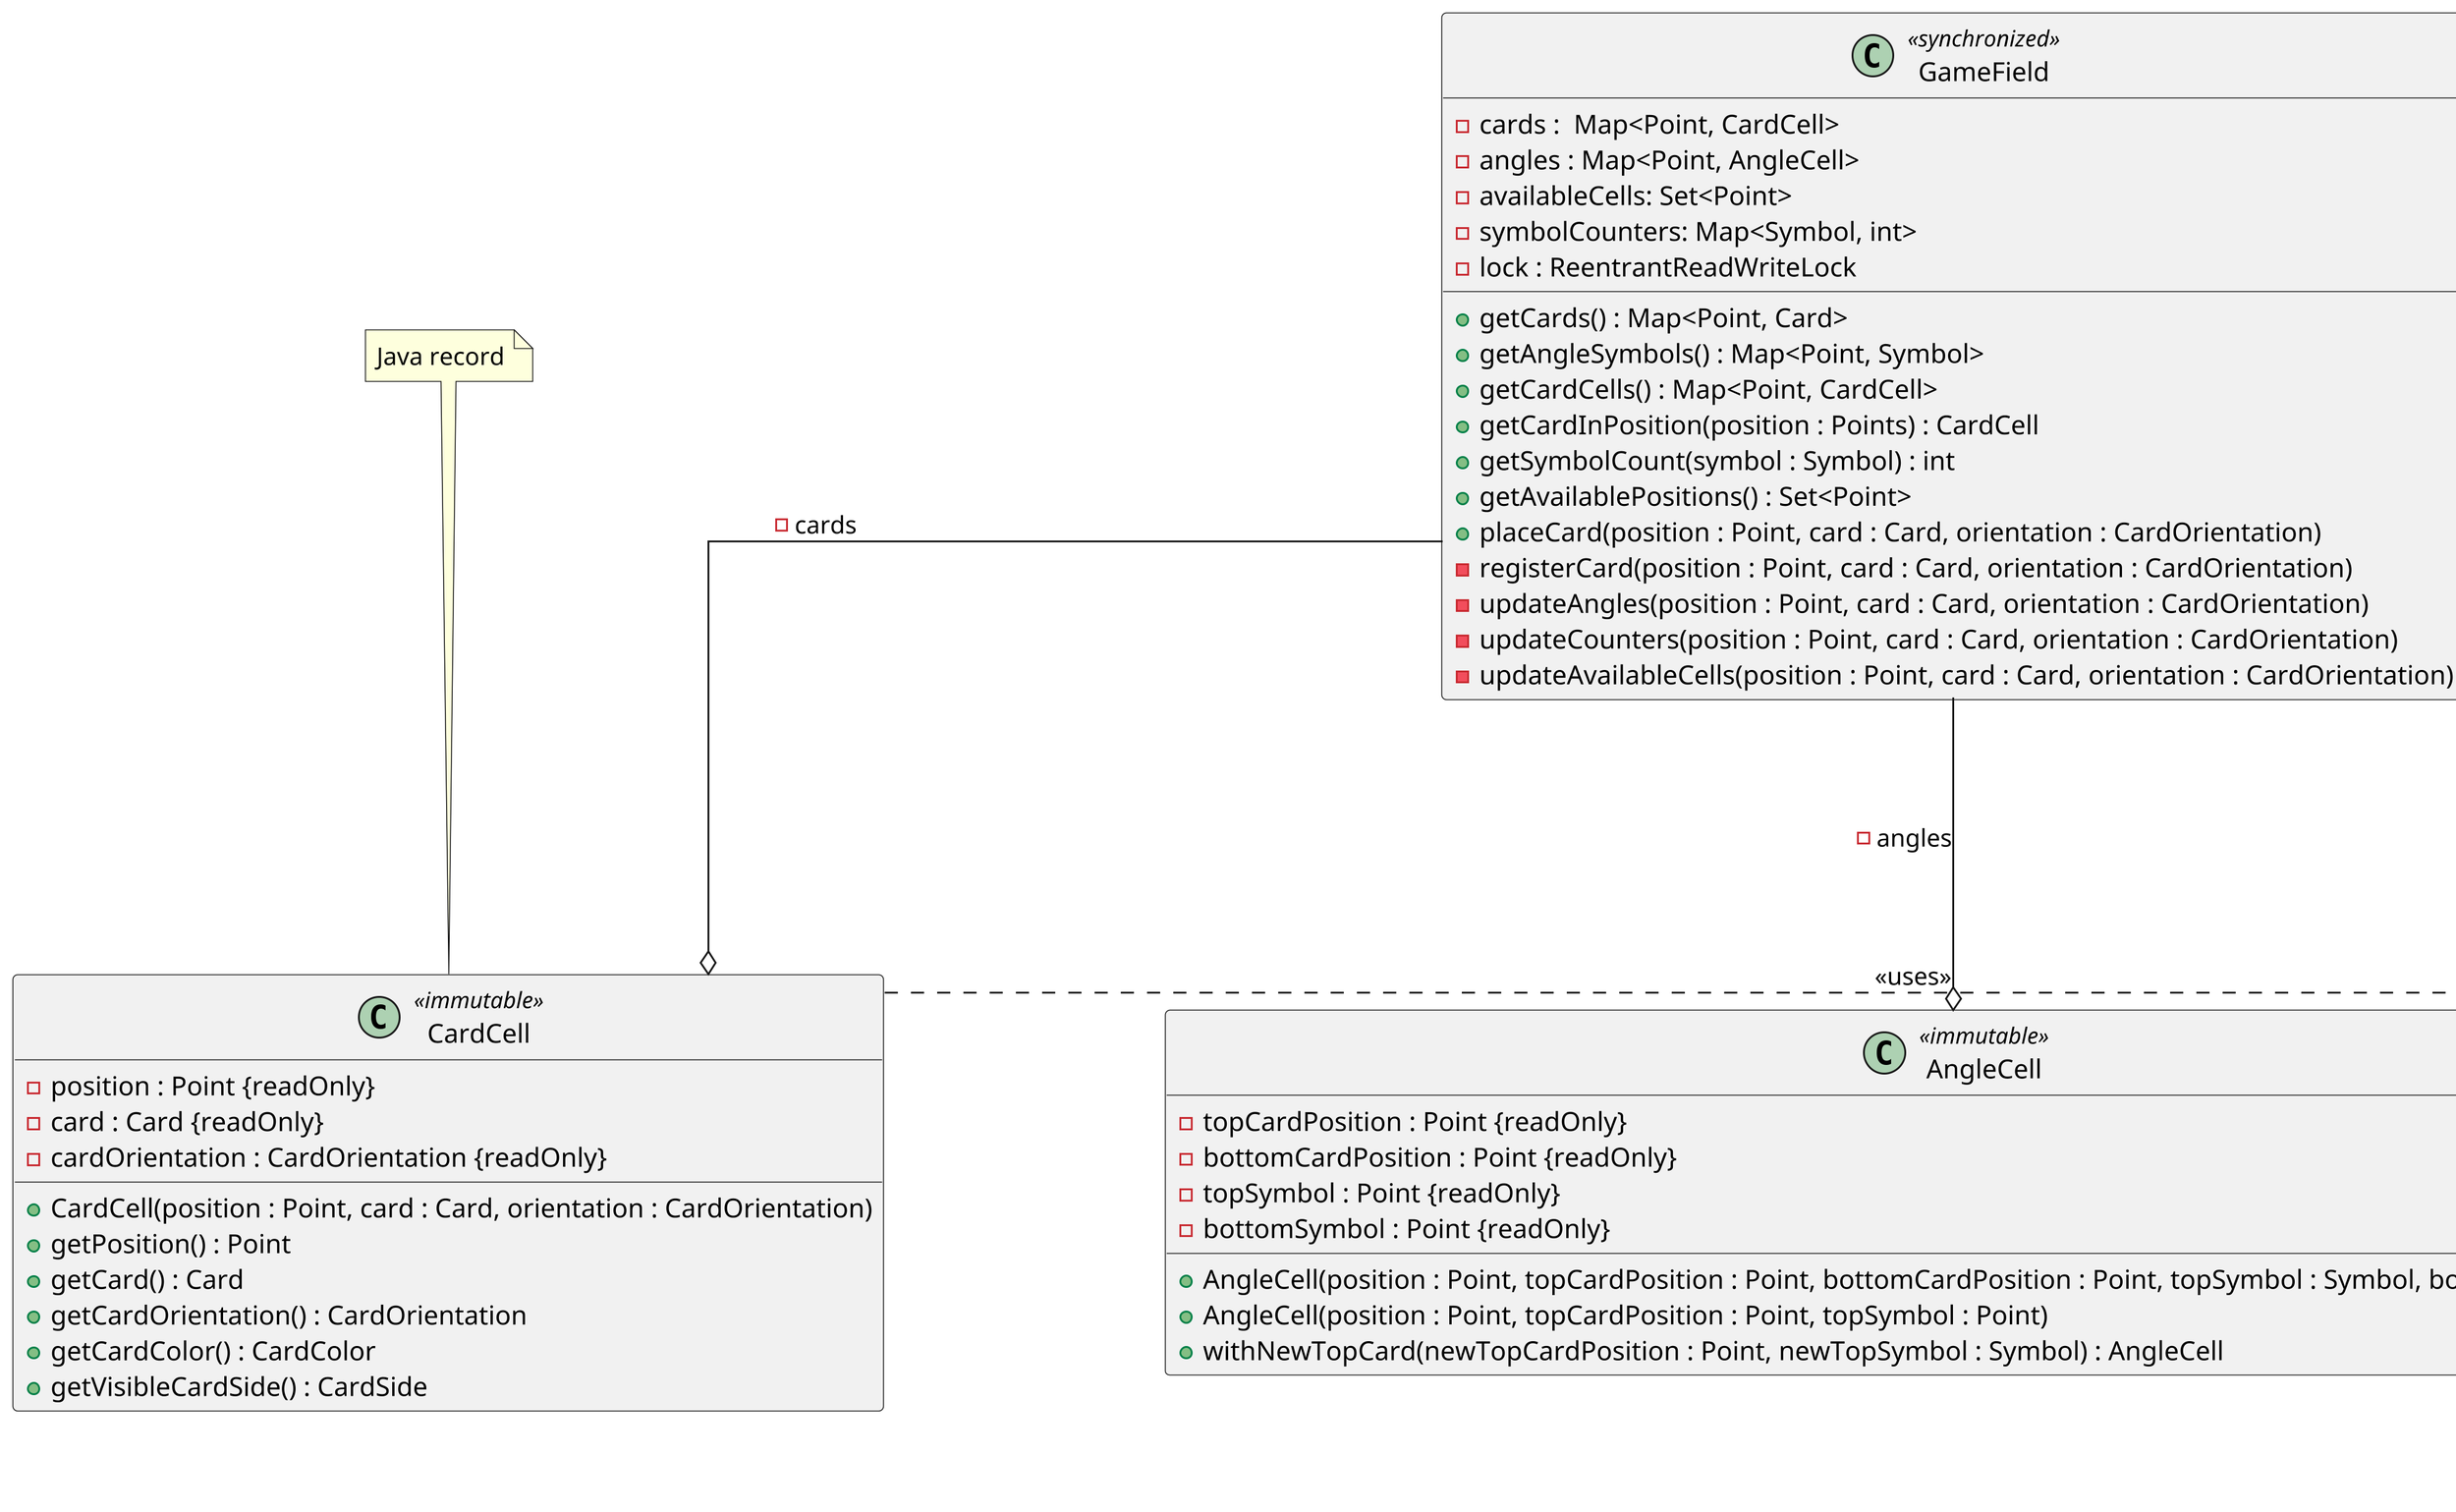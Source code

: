 @startuml
skinparam linetype ortho
skinparam nodesep 150
skinparam ranksep 100
skinparam dpi 300

!startsub GAMEFIELD
class Point <<immutable>> {
    - x : int {readOnly}
    - y : int {readOnly}
    + Point(x : int, y : int)
    + x() : int
    + y() : int
    + toString() : String
    + equals(Object other) : boolean
    + hashCode() : long
    + sum(other : Point) : Point
    + sum(points : Point...) : Point
    + sum(points : Collection<Point>) : Point {static}
    + scale(factor : int) : Point
    + inverse() : Point
    + getAdjacentPositions(scaleFactor : int) : Set<Point> {static}
}

note "Java record with extra sum() method" as N1
N1 .. Point

class GameField <<synchronized>> {
    - cards :  Map<Point, CardCell>
    - angles : Map<Point, AngleCell>
    - availableCells: Set<Point>
    - symbolCounters: Map<Symbol, int>
    - lock : ReentrantReadWriteLock
    + getCards() : Map<Point, Card>
    + getAngleSymbols() : Map<Point, Symbol>
    + getCardCells() : Map<Point, CardCell>
    + getCardInPosition(position : Points) : CardCell
    + getSymbolCount(symbol : Symbol) : int
    + getAvailablePositions() : Set<Point>
    + placeCard(position : Point, card : Card, orientation : CardOrientation)
    - registerCard(position : Point, card : Card, orientation : CardOrientation)
    - updateAngles(position : Point, card : Card, orientation : CardOrientation)
    - updateCounters(position : Point, card : Card, orientation : CardOrientation)
    - updateAvailableCells(position : Point, card : Card, orientation : CardOrientation)
}
' Returned sets are immutable copies

class CardCell <<immutable>> {
    - position : Point {readOnly}
    - card : Card {readOnly}
    - cardOrientation : CardOrientation {readOnly}
    + CardCell(position : Point, card : Card, orientation : CardOrientation)
    + getPosition() : Point
    + getCard() : Card
    + getCardOrientation() : CardOrientation
    + getCardColor() : CardColor
    + getVisibleCardSide() : CardSide
}
note top : Java record

class AngleCell <<immutable>> {
     - topCardPosition : Point {readOnly}
     - bottomCardPosition : Point {readOnly}
     - topSymbol : Point {readOnly}
     - bottomSymbol : Point {readOnly}
     + AngleCell(position : Point, topCardPosition : Point, bottomCardPosition : Point, topSymbol : Symbol, bottomSymbol : Symbol)
     + AngleCell(position : Point, topCardPosition : Point, topSymbol : Point)
     + withNewTopCard(newTopCardPosition : Point, newTopSymbol : Symbol) : AngleCell
}

!endsub

CardCell .r..> Point : <<uses>>
AngleCell .r..> Point : <<uses>>
GameField .r..> Point : <<uses>>
GameField --o CardCell : - cards
GameField --o AngleCell : - angles

@enduml